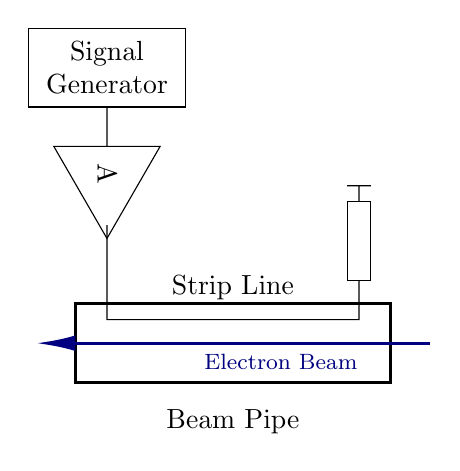 ﻿\begin{tikzpicture}[amp/.style = {regular polygon, regular polygon sides=3,
              draw, fill=white, text width=1em,
              inner sep=1mm, outer sep=0mm,
              shape border rotate=-90}]

\usetikzlibrary{shapes}
\usetikzlibrary{arrows.meta}

\begin{scope}[shift={(7,0)}]
\draw[very thick,fill=white] (0,0) rectangle (4,1);
\node (amp) [amp,right,rotate=-90] at(0.4,3){A};
\node[minimum height=1cm,minimum width=2cm,align=center,draw,fill=white] (sg) at (0.4,4) {Signal\\Generator};
\draw (sg) -- (amp) -- (0.4,2) -- +(0,-1.2) -- (3.6,0.8) -- (3.6,1.8) node [minimum width=0.3cm,minimum height=1cm,draw,fill=white,inner sep=0] (R) {} -- (3.6,2.5) -- +(0.15,0) -- +(-0.15,0);
\draw[{Latex[length=5mm, width=2mm]}-,blue!50!black, very thick] (-0.5,0.5) node[xshift=2cm,anchor=north west,font=\footnotesize]{Electron Beam}  -- (4.5,0.5) ;

%\node[align=left] at(0,3) {Power\\Amplifier (250 W)};
%\node[align=left] at(5,1.8) {Terminating\\Resistor};
\node[align=left] at(2,-0.5) {Beam Pipe};
\node[align=left] at(2,1.2) {Strip Line};
\end{scope}


\end{tikzpicture}